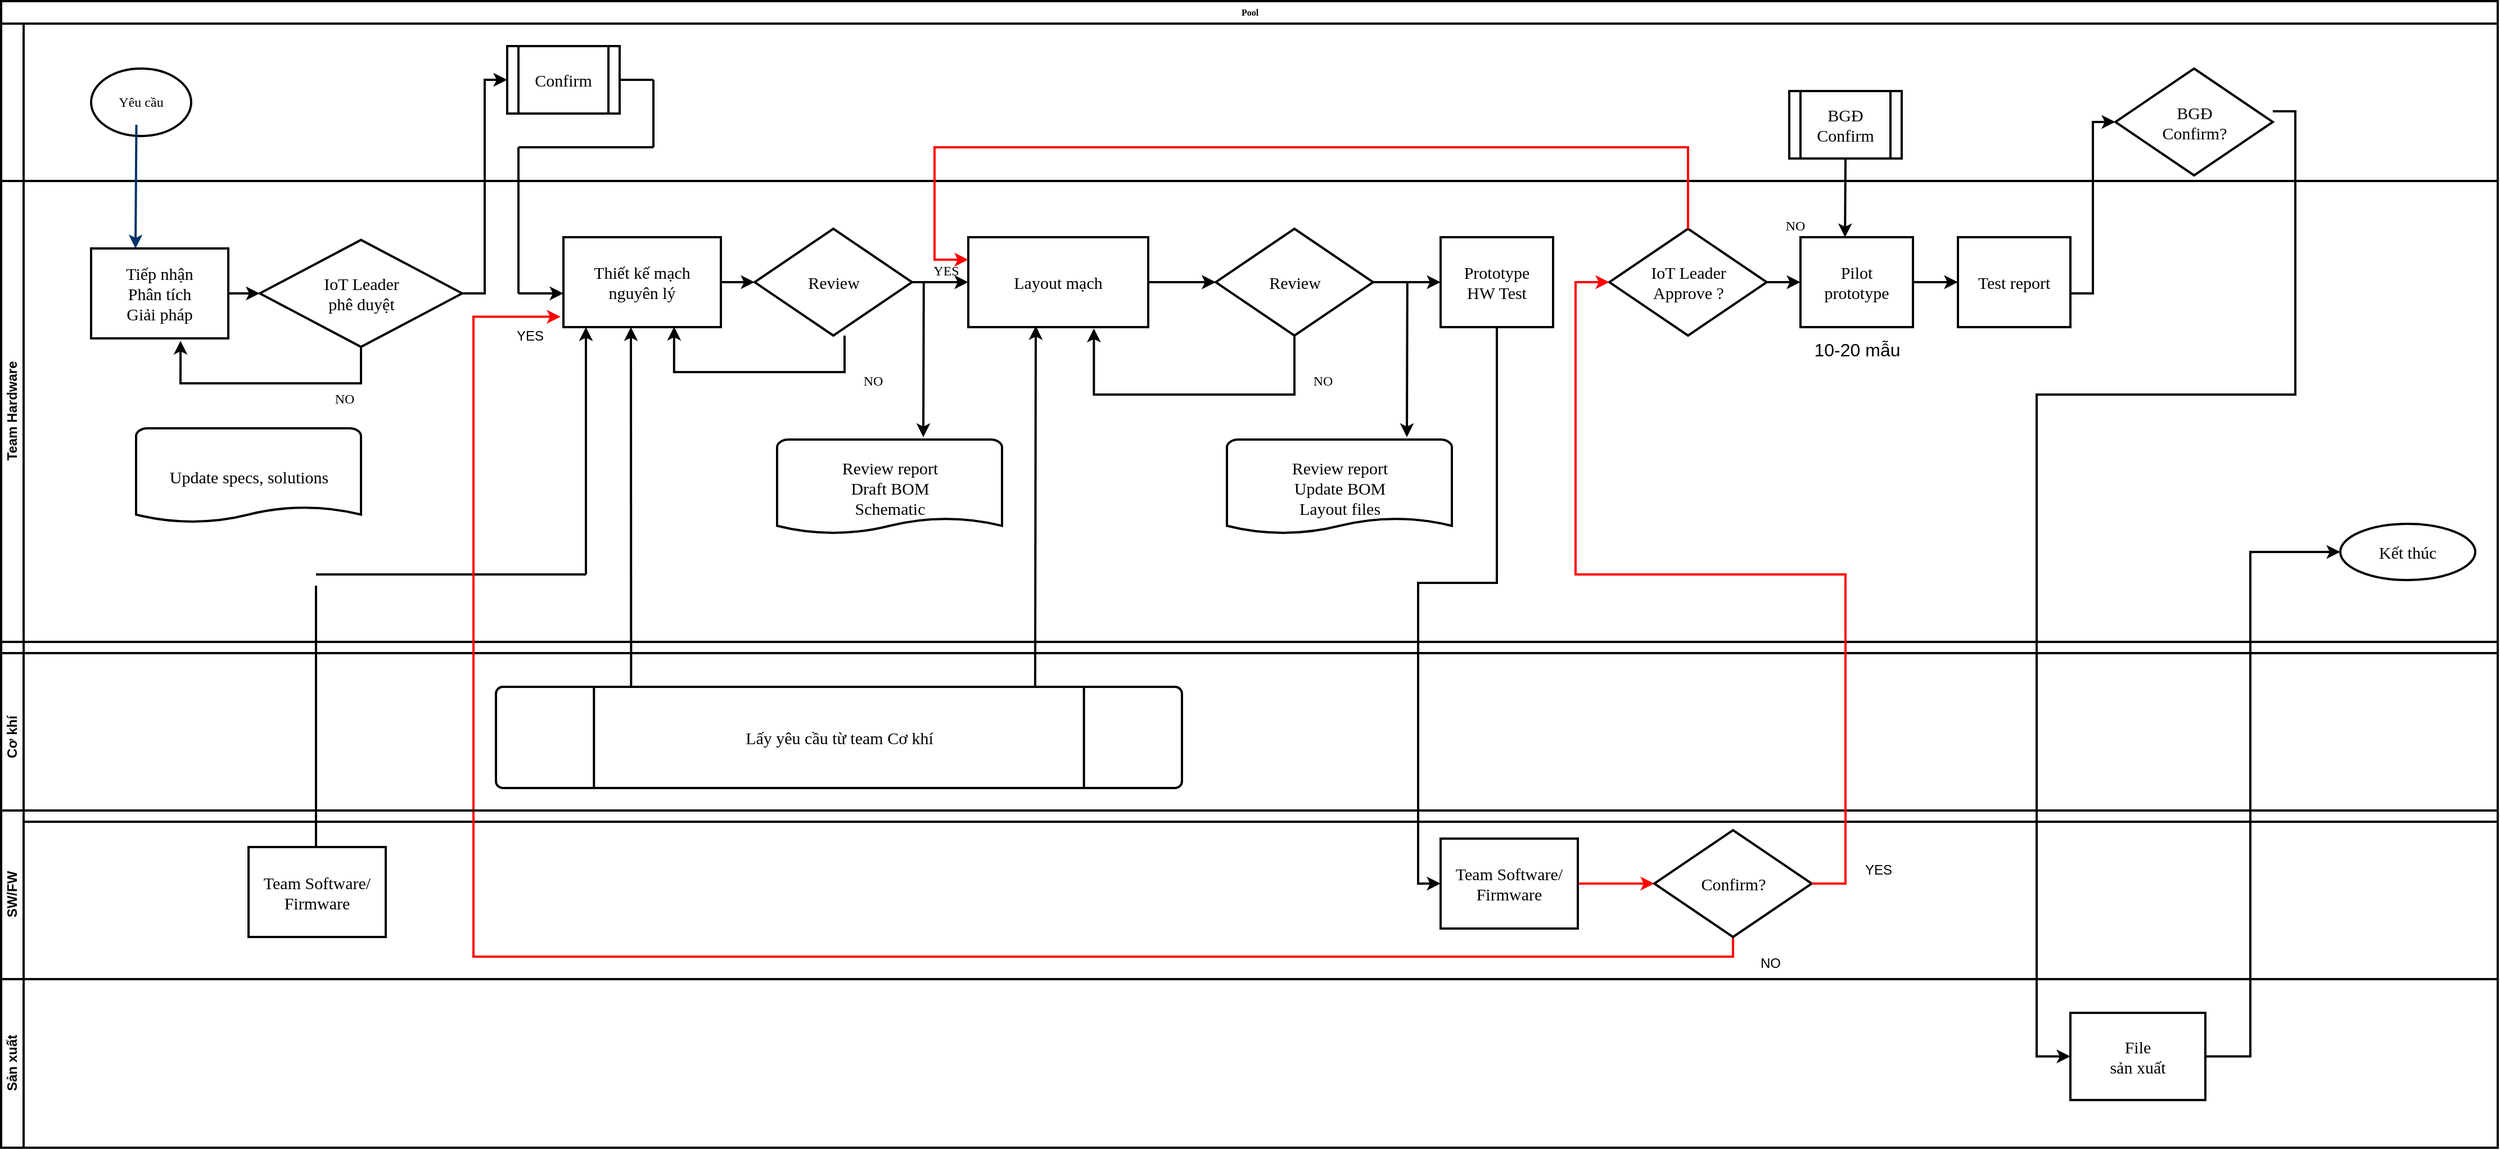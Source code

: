 <mxfile version="12.5.1" type="github">
  <diagram name="Page-1" id="c7488fd3-1785-93aa-aadb-54a6760d102a">
    <mxGraphModel dx="2600" dy="1555" grid="1" gridSize="10" guides="1" tooltips="1" connect="1" arrows="1" fold="1" page="1" pageScale="1" pageWidth="1100" pageHeight="850" background="#ffffff" math="0" shadow="0">
      <root>
        <mxCell id="0"/>
        <mxCell id="1" parent="0"/>
        <mxCell id="2b4e8129b02d487f-1" value="Pool" style="swimlane;html=1;childLayout=stackLayout;horizontal=1;startSize=20;horizontalStack=0;rounded=0;shadow=0;labelBackgroundColor=none;strokeWidth=2;fontFamily=Verdana;fontSize=8;align=center;movable=1;resizable=1;rotatable=1;deletable=1;editable=1;connectable=1;" parent="1" vertex="1">
          <mxGeometry x="40" y="170" width="2220" height="730" as="geometry"/>
        </mxCell>
        <mxCell id="2b4e8129b02d487f-2" value="BGĐ/ Khách hàng" style="swimlane;html=1;startSize=20;horizontal=0;strokeWidth=2;movable=1;resizable=1;rotatable=1;deletable=1;editable=1;connectable=1;" parent="2b4e8129b02d487f-1" vertex="1">
          <mxGeometry y="20" width="2220" height="560" as="geometry"/>
        </mxCell>
        <mxCell id="-Ed_zh9Tme-zRKof6G9Q-1" value="Yêu cầu" style="ellipse;whiteSpace=wrap;html=1;fontFamily=Verdana;strokeWidth=2;movable=1;resizable=1;rotatable=1;deletable=1;editable=1;connectable=1;" parent="2b4e8129b02d487f-2" vertex="1">
          <mxGeometry x="80" y="40" width="89" height="60" as="geometry"/>
        </mxCell>
        <mxCell id="-Ed_zh9Tme-zRKof6G9Q-17" value="Confirm" style="shape=process;whiteSpace=wrap;html=1;backgroundOutline=1;fontFamily=Verdana;fontSize=15;strokeWidth=2;movable=1;resizable=1;rotatable=1;deletable=1;editable=1;connectable=1;" parent="2b4e8129b02d487f-2" vertex="1">
          <mxGeometry x="450" y="20" width="100" height="60" as="geometry"/>
        </mxCell>
        <mxCell id="-Ed_zh9Tme-zRKof6G9Q-68" value="" style="endArrow=none;html=1;strokeWidth=2;movable=1;resizable=1;rotatable=1;deletable=1;editable=1;connectable=1;" parent="2b4e8129b02d487f-2" edge="1">
          <mxGeometry width="50" height="50" relative="1" as="geometry">
            <mxPoint x="460" y="110" as="sourcePoint"/>
            <mxPoint x="580" y="110" as="targetPoint"/>
          </mxGeometry>
        </mxCell>
        <mxCell id="-Ed_zh9Tme-zRKof6G9Q-69" value="" style="endArrow=none;html=1;strokeWidth=2;movable=1;resizable=1;rotatable=1;deletable=1;editable=1;connectable=1;" parent="2b4e8129b02d487f-2" edge="1">
          <mxGeometry width="50" height="50" relative="1" as="geometry">
            <mxPoint x="550" y="50" as="sourcePoint"/>
            <mxPoint x="580" y="50" as="targetPoint"/>
          </mxGeometry>
        </mxCell>
        <mxCell id="-Ed_zh9Tme-zRKof6G9Q-70" value="" style="endArrow=none;html=1;strokeWidth=2;movable=1;resizable=1;rotatable=1;deletable=1;editable=1;connectable=1;" parent="2b4e8129b02d487f-2" edge="1">
          <mxGeometry width="50" height="50" relative="1" as="geometry">
            <mxPoint x="580" y="110" as="sourcePoint"/>
            <mxPoint x="580" y="50" as="targetPoint"/>
          </mxGeometry>
        </mxCell>
        <mxCell id="2b4e8129b02d487f-3" value="Team Hardware" style="swimlane;html=1;startSize=20;horizontal=0;strokeWidth=2;movable=1;resizable=1;rotatable=1;deletable=1;editable=1;connectable=1;" parent="2b4e8129b02d487f-2" vertex="1">
          <mxGeometry y="140" width="2220" height="410" as="geometry"/>
        </mxCell>
        <mxCell id="-Ed_zh9Tme-zRKof6G9Q-3" value="IoT Leader&lt;br style=&quot;font-size: 15px&quot;&gt;phê duyệt" style="shape=mxgraph.flowchart.decision;strokeWidth=2;gradientColor=none;gradientDirection=north;fontStyle=0;html=1;fontFamily=Verdana;fontSize=15;movable=1;resizable=1;rotatable=1;deletable=1;editable=1;connectable=1;" parent="2b4e8129b02d487f-3" vertex="1">
          <mxGeometry x="230" y="52.44" width="180" height="95.12" as="geometry"/>
        </mxCell>
        <mxCell id="-Ed_zh9Tme-zRKof6G9Q-66" value="YES" style="text;html=1;align=center;verticalAlign=middle;resizable=1;points=[];autosize=1;strokeWidth=2;movable=1;rotatable=1;deletable=1;editable=1;connectable=1;" parent="2b4e8129b02d487f-3" vertex="1">
          <mxGeometry x="450" y="127.56" width="40" height="20" as="geometry"/>
        </mxCell>
        <mxCell id="-Ed_zh9Tme-zRKof6G9Q-67" value="" style="endArrow=none;html=1;strokeWidth=2;movable=1;resizable=1;rotatable=1;deletable=1;editable=1;connectable=1;" parent="2b4e8129b02d487f-3" edge="1">
          <mxGeometry width="50" height="50" relative="1" as="geometry">
            <mxPoint x="460" y="100" as="sourcePoint"/>
            <mxPoint x="460" y="-30" as="targetPoint"/>
          </mxGeometry>
        </mxCell>
        <mxCell id="-Ed_zh9Tme-zRKof6G9Q-74" value="" style="endArrow=classic;html=1;entryX=0;entryY=0.625;entryDx=0;entryDy=0;entryPerimeter=0;strokeWidth=2;movable=1;resizable=1;rotatable=1;deletable=1;editable=1;connectable=1;" parent="2b4e8129b02d487f-3" target="-Ed_zh9Tme-zRKof6G9Q-7" edge="1">
          <mxGeometry width="50" height="50" relative="1" as="geometry">
            <mxPoint x="460" y="100" as="sourcePoint"/>
            <mxPoint x="480" y="100" as="targetPoint"/>
          </mxGeometry>
        </mxCell>
        <mxCell id="-Ed_zh9Tme-zRKof6G9Q-41" value="Update specs, solutions" style="shape=mxgraph.flowchart.document;strokeWidth=2;gradientColor=none;gradientDirection=north;fontStyle=0;html=1;fontFamily=Verdana;fontSize=15;movable=1;resizable=1;rotatable=1;deletable=1;editable=1;connectable=1;" parent="2b4e8129b02d487f-3" vertex="1">
          <mxGeometry x="120" y="220" width="200" height="85" as="geometry"/>
        </mxCell>
        <mxCell id="-Ed_zh9Tme-zRKof6G9Q-79" value="" style="endArrow=classic;html=1;strokeWidth=2;movable=1;resizable=1;rotatable=1;deletable=1;editable=1;connectable=1;" parent="2b4e8129b02d487f-3" edge="1">
          <mxGeometry width="50" height="50" relative="1" as="geometry">
            <mxPoint x="520" y="350" as="sourcePoint"/>
            <mxPoint x="520" y="130" as="targetPoint"/>
          </mxGeometry>
        </mxCell>
        <mxCell id="-Ed_zh9Tme-zRKof6G9Q-81" value="" style="endArrow=none;html=1;strokeWidth=2;movable=1;resizable=1;rotatable=1;deletable=1;editable=1;connectable=1;" parent="2b4e8129b02d487f-3" edge="1">
          <mxGeometry width="50" height="50" relative="1" as="geometry">
            <mxPoint x="280" y="350" as="sourcePoint"/>
            <mxPoint x="520" y="350" as="targetPoint"/>
          </mxGeometry>
        </mxCell>
        <mxCell id="-Ed_zh9Tme-zRKof6G9Q-15" value="Review report&lt;br style=&quot;font-size: 15px;&quot;&gt;Update BOM&lt;br style=&quot;font-size: 15px;&quot;&gt;Layout files" style="shape=mxgraph.flowchart.document;strokeWidth=2;gradientColor=none;gradientDirection=north;fontStyle=0;html=1;fontFamily=Verdana;fontSize=15;movable=1;resizable=1;rotatable=1;deletable=1;editable=1;connectable=1;" parent="2b4e8129b02d487f-3" vertex="1">
          <mxGeometry x="1090" y="230" width="200" height="85" as="geometry"/>
        </mxCell>
        <mxCell id="-Ed_zh9Tme-zRKof6G9Q-143" value="" style="edgeStyle=orthogonalEdgeStyle;rounded=0;orthogonalLoop=1;jettySize=auto;html=1;strokeWidth=2;movable=1;resizable=1;rotatable=1;deletable=1;editable=1;connectable=1;" parent="2b4e8129b02d487f-3" source="-Ed_zh9Tme-zRKof6G9Q-33" target="-Ed_zh9Tme-zRKof6G9Q-56" edge="1">
          <mxGeometry relative="1" as="geometry"/>
        </mxCell>
        <mxCell id="-Ed_zh9Tme-zRKof6G9Q-33" value="IoT Leader&lt;br&gt;Approve ?" style="shape=mxgraph.flowchart.decision;strokeWidth=2;gradientColor=none;gradientDirection=north;fontStyle=0;html=1;fontFamily=Verdana;fontSize=15;movable=1;resizable=1;rotatable=1;deletable=1;editable=1;connectable=1;" parent="2b4e8129b02d487f-3" vertex="1">
          <mxGeometry x="1430" y="42.5" width="140" height="95" as="geometry"/>
        </mxCell>
        <mxCell id="-Ed_zh9Tme-zRKof6G9Q-22" value="YES" style="text;html=1;align=center;verticalAlign=middle;resizable=1;points=[];autosize=1;fontFamily=Verdana;strokeWidth=2;movable=1;rotatable=1;deletable=1;editable=1;connectable=1;" parent="2b4e8129b02d487f-3" vertex="1">
          <mxGeometry x="820" y="70" width="40" height="20" as="geometry"/>
        </mxCell>
        <mxCell id="-Ed_zh9Tme-zRKof6G9Q-48" value="Kết thúc" style="ellipse;whiteSpace=wrap;html=1;fontFamily=Verdana;fontSize=15;strokeWidth=2;movable=1;resizable=1;rotatable=1;deletable=1;editable=1;connectable=1;" parent="2b4e8129b02d487f-3" vertex="1">
          <mxGeometry x="2080" y="305" width="120" height="50" as="geometry"/>
        </mxCell>
        <mxCell id="-Ed_zh9Tme-zRKof6G9Q-91" value="BGĐ&lt;br&gt;Confirm" style="shape=process;whiteSpace=wrap;html=1;backgroundOutline=1;fontFamily=Verdana;fontSize=15;strokeWidth=2;movable=1;resizable=1;rotatable=1;deletable=1;editable=1;connectable=1;" parent="2b4e8129b02d487f-3" vertex="1">
          <mxGeometry x="1590" y="-80" width="100" height="60" as="geometry"/>
        </mxCell>
        <mxCell id="-Ed_zh9Tme-zRKof6G9Q-93" value="NO" style="text;html=1;align=center;verticalAlign=middle;resizable=1;points=[];autosize=1;fontFamily=Verdana;strokeWidth=2;movable=1;rotatable=1;deletable=1;editable=1;connectable=1;" parent="2b4e8129b02d487f-3" vertex="1">
          <mxGeometry x="1580" y="30" width="30" height="20" as="geometry"/>
        </mxCell>
        <mxCell id="-Ed_zh9Tme-zRKof6G9Q-109" value="" style="endArrow=classic;html=1;entryX=0.396;entryY=0.001;entryDx=0;entryDy=0;entryPerimeter=0;strokeWidth=2;movable=1;resizable=1;rotatable=1;deletable=1;editable=1;connectable=1;" parent="2b4e8129b02d487f-3" target="-Ed_zh9Tme-zRKof6G9Q-56" edge="1">
          <mxGeometry width="50" height="50" relative="1" as="geometry">
            <mxPoint x="1640" y="-20" as="sourcePoint"/>
            <mxPoint x="1690" y="-70" as="targetPoint"/>
          </mxGeometry>
        </mxCell>
        <mxCell id="-Ed_zh9Tme-zRKof6G9Q-144" value="" style="edgeStyle=orthogonalEdgeStyle;rounded=0;orthogonalLoop=1;jettySize=auto;html=1;strokeWidth=2;movable=1;resizable=1;rotatable=1;deletable=1;editable=1;connectable=1;" parent="2b4e8129b02d487f-3" source="-Ed_zh9Tme-zRKof6G9Q-56" target="-Ed_zh9Tme-zRKof6G9Q-43" edge="1">
          <mxGeometry relative="1" as="geometry"/>
        </mxCell>
        <mxCell id="-Ed_zh9Tme-zRKof6G9Q-56" value="&lt;span style=&quot;white-space: nowrap ; font-size: 15px&quot;&gt;Pilot&lt;br&gt;prototype&lt;br style=&quot;font-size: 15px&quot;&gt;&lt;/span&gt;" style="rounded=0;whiteSpace=wrap;html=1;fontFamily=Verdana;fontSize=15;strokeWidth=2;movable=1;resizable=1;rotatable=1;deletable=1;editable=1;connectable=1;" parent="2b4e8129b02d487f-3" vertex="1">
          <mxGeometry x="1600" y="50" width="100" height="80" as="geometry"/>
        </mxCell>
        <mxCell id="-Ed_zh9Tme-zRKof6G9Q-57" value="&lt;font style=&quot;font-size: 16px&quot;&gt;10-20 mẫu&lt;/font&gt;" style="text;html=1;align=center;verticalAlign=middle;resizable=1;points=[];autosize=1;strokeWidth=2;movable=1;rotatable=1;deletable=1;editable=1;connectable=1;" parent="2b4e8129b02d487f-3" vertex="1">
          <mxGeometry x="1605" y="140" width="90" height="20" as="geometry"/>
        </mxCell>
        <mxCell id="-Ed_zh9Tme-zRKof6G9Q-43" value="&lt;span style=&quot;white-space: nowrap ; font-size: 15px&quot;&gt;Test report&lt;br style=&quot;font-size: 15px&quot;&gt;&lt;/span&gt;" style="rounded=0;whiteSpace=wrap;html=1;fontFamily=Verdana;fontSize=15;strokeWidth=2;movable=1;resizable=1;rotatable=1;deletable=1;editable=1;connectable=1;" parent="2b4e8129b02d487f-3" vertex="1">
          <mxGeometry x="1740" y="50" width="100" height="80" as="geometry"/>
        </mxCell>
        <mxCell id="-Ed_zh9Tme-zRKof6G9Q-5" value="Review" style="shape=mxgraph.flowchart.decision;strokeWidth=2;gradientColor=none;gradientDirection=north;fontStyle=0;html=1;fontFamily=Verdana;fontSize=15;movable=1;resizable=1;rotatable=1;deletable=1;editable=1;connectable=1;" parent="2b4e8129b02d487f-3" vertex="1">
          <mxGeometry x="670" y="42.5" width="140" height="95" as="geometry"/>
        </mxCell>
        <mxCell id="BiKNIT_8K8UfS-GvBMvR-1" value="" style="endArrow=classic;html=1;entryX=0.148;entryY=-0.025;entryDx=0;entryDy=0;entryPerimeter=0;fontFamily=Verdana;strokeWidth=2;movable=1;resizable=1;rotatable=1;deletable=1;editable=1;connectable=1;" edge="1" parent="2b4e8129b02d487f-3">
          <mxGeometry width="50" height="50" relative="1" as="geometry">
            <mxPoint x="820.4" y="90" as="sourcePoint"/>
            <mxPoint x="820.0" y="227.875" as="targetPoint"/>
          </mxGeometry>
        </mxCell>
        <mxCell id="-Ed_zh9Tme-zRKof6G9Q-138" style="edgeStyle=orthogonalEdgeStyle;rounded=0;orthogonalLoop=1;jettySize=auto;html=1;entryX=0;entryY=0.5;entryDx=0;entryDy=0;strokeWidth=2;movable=1;resizable=1;rotatable=1;deletable=1;editable=1;connectable=1;" parent="2b4e8129b02d487f-2" source="-Ed_zh9Tme-zRKof6G9Q-3" target="-Ed_zh9Tme-zRKof6G9Q-17" edge="1">
          <mxGeometry relative="1" as="geometry"/>
        </mxCell>
        <mxCell id="-Ed_zh9Tme-zRKof6G9Q-110" value="BGĐ&lt;br&gt;Confirm?" style="shape=mxgraph.flowchart.decision;strokeWidth=2;gradientColor=none;gradientDirection=north;fontStyle=0;html=1;fontFamily=Verdana;fontSize=15;movable=1;resizable=1;rotatable=1;deletable=1;editable=1;connectable=1;" parent="2b4e8129b02d487f-2" vertex="1">
          <mxGeometry x="1880" y="40" width="140" height="95" as="geometry"/>
        </mxCell>
        <mxCell id="-Ed_zh9Tme-zRKof6G9Q-111" style="edgeStyle=orthogonalEdgeStyle;rounded=0;orthogonalLoop=1;jettySize=auto;html=1;entryX=0;entryY=0.5;entryDx=0;entryDy=0;entryPerimeter=0;strokeWidth=2;movable=1;resizable=1;rotatable=1;deletable=1;editable=1;connectable=1;" parent="2b4e8129b02d487f-2" source="-Ed_zh9Tme-zRKof6G9Q-43" target="-Ed_zh9Tme-zRKof6G9Q-110" edge="1">
          <mxGeometry relative="1" as="geometry">
            <Array as="points">
              <mxPoint x="1860" y="240"/>
              <mxPoint x="1860" y="88"/>
            </Array>
          </mxGeometry>
        </mxCell>
        <mxCell id="2b4e8129b02d487f-4" value="Cơ khí" style="swimlane;html=1;startSize=20;horizontal=0;strokeWidth=2;movable=1;resizable=1;rotatable=1;deletable=1;editable=1;connectable=1;" parent="2b4e8129b02d487f-1" vertex="1">
          <mxGeometry y="580" width="2220" height="150" as="geometry">
            <mxRectangle y="580" width="2440" height="20" as="alternateBounds"/>
          </mxGeometry>
        </mxCell>
        <mxCell id="-Ed_zh9Tme-zRKof6G9Q-8" value="Lấy yêu cầu từ team Cơ khí" style="shape=mxgraph.flowchart.predefined_process;strokeWidth=2;gradientColor=none;gradientDirection=north;fontStyle=0;html=1;fontFamily=Verdana;fontSize=15;movable=1;resizable=1;rotatable=1;deletable=1;editable=1;connectable=1;" parent="2b4e8129b02d487f-4" vertex="1">
          <mxGeometry x="440" y="30" width="610" height="90" as="geometry"/>
        </mxCell>
        <mxCell id="-Ed_zh9Tme-zRKof6G9Q-80" value="" style="endArrow=none;html=1;strokeWidth=2;movable=1;resizable=1;rotatable=1;deletable=1;editable=1;connectable=1;" parent="2b4e8129b02d487f-4" edge="1">
          <mxGeometry width="50" height="50" relative="1" as="geometry">
            <mxPoint x="280" y="180" as="sourcePoint"/>
            <mxPoint x="280" y="-60" as="targetPoint"/>
          </mxGeometry>
        </mxCell>
        <mxCell id="-Ed_zh9Tme-zRKof6G9Q-2" style="fontStyle=1;strokeColor=#003366;strokeWidth=2;html=1;exitX=0.5;exitY=1;exitDx=0;exitDy=0;fontFamily=Verdana;movable=1;resizable=1;rotatable=1;deletable=1;editable=1;connectable=1;" parent="1" edge="1">
          <mxGeometry relative="1" as="geometry">
            <mxPoint x="160.25" y="280" as="sourcePoint"/>
            <mxPoint x="159.5" y="390" as="targetPoint"/>
          </mxGeometry>
        </mxCell>
        <mxCell id="-Ed_zh9Tme-zRKof6G9Q-4" value="" style="edgeStyle=orthogonalEdgeStyle;rounded=0;orthogonalLoop=1;jettySize=auto;html=1;fontFamily=Verdana;strokeWidth=2;movable=1;resizable=1;rotatable=1;deletable=1;editable=1;connectable=1;" parent="1" source="-Ed_zh9Tme-zRKof6G9Q-5" target="-Ed_zh9Tme-zRKof6G9Q-10" edge="1">
          <mxGeometry relative="1" as="geometry"/>
        </mxCell>
        <mxCell id="-Ed_zh9Tme-zRKof6G9Q-6" value="" style="edgeStyle=orthogonalEdgeStyle;rounded=0;orthogonalLoop=1;jettySize=auto;html=1;fontFamily=Verdana;strokeWidth=2;movable=1;resizable=1;rotatable=1;deletable=1;editable=1;connectable=1;" parent="1" source="-Ed_zh9Tme-zRKof6G9Q-7" target="-Ed_zh9Tme-zRKof6G9Q-5" edge="1">
          <mxGeometry relative="1" as="geometry"/>
        </mxCell>
        <mxCell id="-Ed_zh9Tme-zRKof6G9Q-9" value="" style="edgeStyle=orthogonalEdgeStyle;rounded=0;orthogonalLoop=1;jettySize=auto;html=1;fontFamily=Verdana;strokeWidth=2;movable=1;resizable=1;rotatable=1;deletable=1;editable=1;connectable=1;" parent="1" source="-Ed_zh9Tme-zRKof6G9Q-10" target="-Ed_zh9Tme-zRKof6G9Q-12" edge="1">
          <mxGeometry relative="1" as="geometry"/>
        </mxCell>
        <mxCell id="-Ed_zh9Tme-zRKof6G9Q-11" value="" style="edgeStyle=orthogonalEdgeStyle;rounded=0;orthogonalLoop=1;jettySize=auto;html=1;fontFamily=Verdana;strokeWidth=2;movable=1;resizable=1;rotatable=1;deletable=1;editable=1;connectable=1;" parent="1" source="-Ed_zh9Tme-zRKof6G9Q-12" target="-Ed_zh9Tme-zRKof6G9Q-14" edge="1">
          <mxGeometry relative="1" as="geometry"/>
        </mxCell>
        <mxCell id="-Ed_zh9Tme-zRKof6G9Q-31" value="" style="endArrow=classic;html=1;entryX=0.148;entryY=-0.025;entryDx=0;entryDy=0;entryPerimeter=0;fontFamily=Verdana;strokeWidth=2;movable=1;resizable=1;rotatable=1;deletable=1;editable=1;connectable=1;" parent="1" edge="1">
          <mxGeometry width="50" height="50" relative="1" as="geometry">
            <mxPoint x="1290.4" y="420" as="sourcePoint"/>
            <mxPoint x="1290" y="557.875" as="targetPoint"/>
          </mxGeometry>
        </mxCell>
        <mxCell id="-Ed_zh9Tme-zRKof6G9Q-49" value="" style="endArrow=classic;html=1;strokeWidth=2;exitX=0.197;exitY=0.011;exitDx=0;exitDy=0;exitPerimeter=0;movable=1;resizable=1;rotatable=1;deletable=1;editable=1;connectable=1;" parent="1" source="-Ed_zh9Tme-zRKof6G9Q-8" edge="1">
          <mxGeometry width="50" height="50" relative="1" as="geometry">
            <mxPoint x="550" y="510" as="sourcePoint"/>
            <mxPoint x="600" y="460" as="targetPoint"/>
          </mxGeometry>
        </mxCell>
        <mxCell id="-Ed_zh9Tme-zRKof6G9Q-52" value="" style="endArrow=classic;html=1;strokeWidth=2;exitX=0.786;exitY=0.011;exitDx=0;exitDy=0;exitPerimeter=0;movable=1;resizable=1;rotatable=1;deletable=1;editable=1;connectable=1;" parent="1" source="-Ed_zh9Tme-zRKof6G9Q-8" edge="1">
          <mxGeometry width="50" height="50" relative="1" as="geometry">
            <mxPoint x="960.17" y="690.0" as="sourcePoint"/>
            <mxPoint x="960" y="459.01" as="targetPoint"/>
          </mxGeometry>
        </mxCell>
        <mxCell id="-Ed_zh9Tme-zRKof6G9Q-140" style="edgeStyle=orthogonalEdgeStyle;rounded=0;orthogonalLoop=1;jettySize=auto;html=1;strokeWidth=2;entryX=0.703;entryY=0.995;entryDx=0;entryDy=0;entryPerimeter=0;movable=1;resizable=1;rotatable=1;deletable=1;editable=1;connectable=1;" parent="1" source="-Ed_zh9Tme-zRKof6G9Q-5" target="-Ed_zh9Tme-zRKof6G9Q-7" edge="1">
          <mxGeometry relative="1" as="geometry">
            <mxPoint x="790" y="520" as="targetPoint"/>
            <Array as="points">
              <mxPoint x="790" y="500"/>
              <mxPoint x="638" y="500"/>
            </Array>
          </mxGeometry>
        </mxCell>
        <mxCell id="-Ed_zh9Tme-zRKof6G9Q-7" value="&lt;span style=&quot;white-space: nowrap ; font-size: 15px&quot;&gt;Thiết kế mạch &lt;br&gt;nguyên lý&lt;/span&gt;" style="rounded=0;whiteSpace=wrap;html=1;fontFamily=Verdana;fontSize=15;strokeWidth=2;movable=1;resizable=1;rotatable=1;deletable=1;editable=1;connectable=1;" parent="1" vertex="1">
          <mxGeometry x="540" y="380" width="140" height="80" as="geometry"/>
        </mxCell>
        <mxCell id="-Ed_zh9Tme-zRKof6G9Q-141" value="" style="edgeStyle=orthogonalEdgeStyle;rounded=0;orthogonalLoop=1;jettySize=auto;html=1;strokeWidth=2;movable=1;resizable=1;rotatable=1;deletable=1;editable=1;connectable=1;" parent="1" source="-Ed_zh9Tme-zRKof6G9Q-10" target="-Ed_zh9Tme-zRKof6G9Q-12" edge="1">
          <mxGeometry relative="1" as="geometry"/>
        </mxCell>
        <mxCell id="-Ed_zh9Tme-zRKof6G9Q-10" value="&lt;span style=&quot;white-space: nowrap; font-size: 15px;&quot;&gt;Layout mạch&lt;/span&gt;" style="rounded=0;whiteSpace=wrap;html=1;fontFamily=Verdana;fontSize=15;strokeWidth=2;movable=1;resizable=1;rotatable=1;deletable=1;editable=1;connectable=1;" parent="1" vertex="1">
          <mxGeometry x="900" y="380" width="160" height="80" as="geometry"/>
        </mxCell>
        <mxCell id="-Ed_zh9Tme-zRKof6G9Q-142" style="edgeStyle=orthogonalEdgeStyle;rounded=0;orthogonalLoop=1;jettySize=auto;html=1;entryX=0.698;entryY=1.015;entryDx=0;entryDy=0;entryPerimeter=0;strokeWidth=2;movable=1;resizable=1;rotatable=1;deletable=1;editable=1;connectable=1;" parent="1" source="-Ed_zh9Tme-zRKof6G9Q-12" target="-Ed_zh9Tme-zRKof6G9Q-10" edge="1">
          <mxGeometry relative="1" as="geometry">
            <Array as="points">
              <mxPoint x="1190" y="520"/>
              <mxPoint x="1012" y="520"/>
            </Array>
          </mxGeometry>
        </mxCell>
        <mxCell id="-Ed_zh9Tme-zRKof6G9Q-12" value="Review" style="shape=mxgraph.flowchart.decision;strokeWidth=2;gradientColor=none;gradientDirection=north;fontStyle=0;html=1;fontFamily=Verdana;fontSize=15;movable=1;resizable=1;rotatable=1;deletable=1;editable=1;connectable=1;" parent="1" vertex="1">
          <mxGeometry x="1120" y="372.5" width="140" height="95" as="geometry"/>
        </mxCell>
        <mxCell id="BiKNIT_8K8UfS-GvBMvR-2" style="edgeStyle=orthogonalEdgeStyle;rounded=0;orthogonalLoop=1;jettySize=auto;html=1;entryX=0;entryY=0.5;entryDx=0;entryDy=0;strokeWidth=2;" edge="1" parent="1" source="-Ed_zh9Tme-zRKof6G9Q-14" target="-Ed_zh9Tme-zRKof6G9Q-124">
          <mxGeometry relative="1" as="geometry"/>
        </mxCell>
        <mxCell id="-Ed_zh9Tme-zRKof6G9Q-14" value="&lt;span style=&quot;white-space: nowrap ; font-size: 15px&quot;&gt;Prototype&lt;br style=&quot;font-size: 15px&quot;&gt;HW Test&lt;br style=&quot;font-size: 15px&quot;&gt;&lt;/span&gt;" style="rounded=0;whiteSpace=wrap;html=1;fontFamily=Verdana;fontSize=15;strokeWidth=2;movable=1;resizable=1;rotatable=1;deletable=1;editable=1;connectable=1;" parent="1" vertex="1">
          <mxGeometry x="1320" y="380" width="100" height="80" as="geometry"/>
        </mxCell>
        <mxCell id="-Ed_zh9Tme-zRKof6G9Q-63" value="" style="edgeStyle=orthogonalEdgeStyle;rounded=0;orthogonalLoop=1;jettySize=auto;html=1;strokeWidth=2;movable=1;resizable=1;rotatable=1;deletable=1;editable=1;connectable=1;" parent="1" source="-Ed_zh9Tme-zRKof6G9Q-18" target="-Ed_zh9Tme-zRKof6G9Q-3" edge="1">
          <mxGeometry relative="1" as="geometry"/>
        </mxCell>
        <mxCell id="-Ed_zh9Tme-zRKof6G9Q-18" value="Tiếp nhận&lt;br&gt;Phân tích&lt;br&gt;Giải pháp" style="rounded=0;whiteSpace=wrap;html=1;fontFamily=Verdana;fontSize=15;strokeWidth=2;movable=1;resizable=1;rotatable=1;deletable=1;editable=1;connectable=1;" parent="1" vertex="1">
          <mxGeometry x="120" y="390" width="122" height="80" as="geometry"/>
        </mxCell>
        <mxCell id="-Ed_zh9Tme-zRKof6G9Q-26" value="NO" style="text;html=1;align=center;verticalAlign=middle;resizable=1;points=[];autosize=1;fontFamily=Verdana;strokeWidth=2;movable=1;rotatable=1;deletable=1;editable=1;connectable=1;" parent="1" vertex="1">
          <mxGeometry x="800" y="497.5" width="30" height="20" as="geometry"/>
        </mxCell>
        <mxCell id="-Ed_zh9Tme-zRKof6G9Q-29" value="NO" style="text;html=1;align=center;verticalAlign=middle;resizable=1;points=[];autosize=1;fontFamily=Verdana;strokeWidth=2;movable=1;rotatable=1;deletable=1;editable=1;connectable=1;" parent="1" vertex="1">
          <mxGeometry x="1200" y="497.5" width="30" height="20" as="geometry"/>
        </mxCell>
        <mxCell id="-Ed_zh9Tme-zRKof6G9Q-50" value="Review report&lt;br style=&quot;font-size: 15px;&quot;&gt;Draft BOM&lt;br style=&quot;font-size: 15px;&quot;&gt;Schematic" style="shape=mxgraph.flowchart.document;strokeWidth=2;gradientColor=none;gradientDirection=north;fontStyle=0;html=1;fontFamily=Verdana;fontSize=15;movable=1;resizable=1;rotatable=1;deletable=1;editable=1;connectable=1;" parent="1" vertex="1">
          <mxGeometry x="730" y="560" width="200" height="85" as="geometry"/>
        </mxCell>
        <mxCell id="-Ed_zh9Tme-zRKof6G9Q-59" value="&lt;span style=&quot;font-family: &amp;#34;verdana&amp;#34;&quot;&gt;NO&lt;/span&gt;" style="text;html=1;align=center;verticalAlign=middle;resizable=1;points=[];autosize=1;strokeWidth=2;movable=1;rotatable=1;deletable=1;editable=1;connectable=1;" parent="1" vertex="1">
          <mxGeometry x="330" y="514" width="30" height="20" as="geometry"/>
        </mxCell>
        <mxCell id="-Ed_zh9Tme-zRKof6G9Q-114" style="edgeStyle=orthogonalEdgeStyle;rounded=0;orthogonalLoop=1;jettySize=auto;html=1;entryX=-0.018;entryY=0.884;entryDx=0;entryDy=0;entryPerimeter=0;strokeWidth=2;strokeColor=#FF0000;movable=1;resizable=1;rotatable=1;deletable=1;editable=1;connectable=1;" parent="1" source="-Ed_zh9Tme-zRKof6G9Q-86" target="-Ed_zh9Tme-zRKof6G9Q-7" edge="1">
          <mxGeometry relative="1" as="geometry">
            <mxPoint x="500" y="450" as="targetPoint"/>
            <Array as="points">
              <mxPoint x="1580" y="1020"/>
              <mxPoint x="460" y="1020"/>
              <mxPoint x="460" y="451"/>
            </Array>
          </mxGeometry>
        </mxCell>
        <mxCell id="-Ed_zh9Tme-zRKof6G9Q-116" style="edgeStyle=orthogonalEdgeStyle;rounded=0;orthogonalLoop=1;jettySize=auto;html=1;entryX=0;entryY=0.25;entryDx=0;entryDy=0;strokeWidth=2;strokeColor=#FF0000;movable=1;resizable=1;rotatable=1;deletable=1;editable=1;connectable=1;" parent="1" source="-Ed_zh9Tme-zRKof6G9Q-33" target="-Ed_zh9Tme-zRKof6G9Q-10" edge="1">
          <mxGeometry relative="1" as="geometry">
            <Array as="points">
              <mxPoint x="1540" y="300"/>
              <mxPoint x="870" y="300"/>
              <mxPoint x="870" y="400"/>
            </Array>
          </mxGeometry>
        </mxCell>
        <mxCell id="-Ed_zh9Tme-zRKof6G9Q-117" value="SW/FW" style="swimlane;html=1;startSize=20;horizontal=0;strokeWidth=2;movable=1;resizable=1;rotatable=1;deletable=1;editable=1;connectable=1;" parent="1" vertex="1">
          <mxGeometry x="40" y="890" width="2220" height="150" as="geometry">
            <mxRectangle y="580" width="2440" height="20" as="alternateBounds"/>
          </mxGeometry>
        </mxCell>
        <mxCell id="-Ed_zh9Tme-zRKof6G9Q-121" value="Team Software/ Firmware" style="rounded=0;whiteSpace=wrap;html=1;fontFamily=Verdana;fontSize=15;strokeWidth=2;movable=1;resizable=1;rotatable=1;deletable=1;editable=1;connectable=1;" parent="-Ed_zh9Tme-zRKof6G9Q-117" vertex="1">
          <mxGeometry x="220" y="32.5" width="122" height="80" as="geometry"/>
        </mxCell>
        <mxCell id="-Ed_zh9Tme-zRKof6G9Q-146" value="" style="edgeStyle=orthogonalEdgeStyle;rounded=0;orthogonalLoop=1;jettySize=auto;html=1;strokeColor=#FF0000;strokeWidth=2;movable=1;resizable=1;rotatable=1;deletable=1;editable=1;connectable=1;" parent="-Ed_zh9Tme-zRKof6G9Q-117" source="-Ed_zh9Tme-zRKof6G9Q-124" target="-Ed_zh9Tme-zRKof6G9Q-86" edge="1">
          <mxGeometry relative="1" as="geometry"/>
        </mxCell>
        <mxCell id="-Ed_zh9Tme-zRKof6G9Q-124" value="Team Software/ Firmware" style="rounded=0;whiteSpace=wrap;html=1;fontFamily=Verdana;fontSize=15;strokeWidth=2;movable=1;resizable=1;rotatable=1;deletable=1;editable=1;connectable=1;" parent="-Ed_zh9Tme-zRKof6G9Q-117" vertex="1">
          <mxGeometry x="1280" y="25" width="122" height="80" as="geometry"/>
        </mxCell>
        <mxCell id="-Ed_zh9Tme-zRKof6G9Q-86" value="Confirm?" style="shape=mxgraph.flowchart.decision;strokeWidth=2;gradientColor=none;gradientDirection=north;fontStyle=0;html=1;fontFamily=Verdana;fontSize=15;movable=1;resizable=1;rotatable=1;deletable=1;editable=1;connectable=1;" parent="-Ed_zh9Tme-zRKof6G9Q-117" vertex="1">
          <mxGeometry x="1470" y="17.5" width="140" height="95" as="geometry"/>
        </mxCell>
        <mxCell id="-Ed_zh9Tme-zRKof6G9Q-126" style="edgeStyle=orthogonalEdgeStyle;rounded=0;orthogonalLoop=1;jettySize=auto;html=1;entryX=0;entryY=0.5;entryDx=0;entryDy=0;strokeWidth=2;movable=1;resizable=1;rotatable=1;deletable=1;editable=1;connectable=1;" parent="1" source="-Ed_zh9Tme-zRKof6G9Q-110" target="-Ed_zh9Tme-zRKof6G9Q-125" edge="1">
          <mxGeometry relative="1" as="geometry">
            <Array as="points">
              <mxPoint x="2080" y="268"/>
              <mxPoint x="2080" y="520"/>
              <mxPoint x="1850" y="520"/>
              <mxPoint x="1850" y="1109"/>
            </Array>
          </mxGeometry>
        </mxCell>
        <mxCell id="-Ed_zh9Tme-zRKof6G9Q-132" value="Sản xuất" style="swimlane;html=1;startSize=20;horizontal=0;strokeWidth=2;movable=1;resizable=1;rotatable=1;deletable=1;editable=1;connectable=1;" parent="1" vertex="1">
          <mxGeometry x="40" y="1040" width="2220" height="150" as="geometry">
            <mxRectangle y="150" width="2440" height="20" as="alternateBounds"/>
          </mxGeometry>
        </mxCell>
        <mxCell id="-Ed_zh9Tme-zRKof6G9Q-125" value="File&lt;br&gt;sản xuất" style="rounded=0;whiteSpace=wrap;html=1;fontFamily=Verdana;fontSize=15;strokeWidth=2;movable=1;resizable=1;rotatable=1;deletable=1;editable=1;connectable=1;" parent="-Ed_zh9Tme-zRKof6G9Q-132" vertex="1">
          <mxGeometry x="1840" y="30" width="120" height="77.56" as="geometry"/>
        </mxCell>
        <mxCell id="-Ed_zh9Tme-zRKof6G9Q-139" style="edgeStyle=orthogonalEdgeStyle;rounded=0;orthogonalLoop=1;jettySize=auto;html=1;entryX=0.652;entryY=1.027;entryDx=0;entryDy=0;entryPerimeter=0;strokeWidth=2;movable=1;resizable=1;rotatable=1;deletable=1;editable=1;connectable=1;" parent="1" source="-Ed_zh9Tme-zRKof6G9Q-3" target="-Ed_zh9Tme-zRKof6G9Q-18" edge="1">
          <mxGeometry relative="1" as="geometry">
            <Array as="points">
              <mxPoint x="360" y="510"/>
              <mxPoint x="200" y="510"/>
            </Array>
          </mxGeometry>
        </mxCell>
        <mxCell id="-Ed_zh9Tme-zRKof6G9Q-145" style="edgeStyle=orthogonalEdgeStyle;rounded=0;orthogonalLoop=1;jettySize=auto;html=1;entryX=0;entryY=0.5;entryDx=0;entryDy=0;strokeWidth=2;movable=1;resizable=1;rotatable=1;deletable=1;editable=1;connectable=1;" parent="1" source="-Ed_zh9Tme-zRKof6G9Q-125" target="-Ed_zh9Tme-zRKof6G9Q-48" edge="1">
          <mxGeometry relative="1" as="geometry">
            <Array as="points">
              <mxPoint x="2040" y="1109"/>
              <mxPoint x="2040" y="660"/>
            </Array>
          </mxGeometry>
        </mxCell>
        <mxCell id="-Ed_zh9Tme-zRKof6G9Q-148" style="edgeStyle=orthogonalEdgeStyle;rounded=0;orthogonalLoop=1;jettySize=auto;html=1;entryX=0;entryY=0.5;entryDx=0;entryDy=0;entryPerimeter=0;strokeColor=#FF0000;strokeWidth=2;movable=1;resizable=1;rotatable=1;deletable=1;editable=1;connectable=1;" parent="1" source="-Ed_zh9Tme-zRKof6G9Q-86" target="-Ed_zh9Tme-zRKof6G9Q-33" edge="1">
          <mxGeometry relative="1" as="geometry">
            <Array as="points">
              <mxPoint x="1680" y="955"/>
              <mxPoint x="1680" y="680"/>
              <mxPoint x="1440" y="680"/>
              <mxPoint x="1440" y="420"/>
            </Array>
          </mxGeometry>
        </mxCell>
        <mxCell id="-Ed_zh9Tme-zRKof6G9Q-149" value="NO" style="text;html=1;align=center;verticalAlign=middle;resizable=1;points=[];autosize=1;movable=1;rotatable=1;deletable=1;editable=1;connectable=1;" parent="1" vertex="1">
          <mxGeometry x="1598" y="1016" width="30" height="20" as="geometry"/>
        </mxCell>
        <mxCell id="-Ed_zh9Tme-zRKof6G9Q-150" value="YES" style="text;html=1;align=center;verticalAlign=middle;resizable=1;points=[];autosize=1;movable=1;rotatable=1;deletable=1;editable=1;connectable=1;" parent="1" vertex="1">
          <mxGeometry x="1689" y="933" width="40" height="20" as="geometry"/>
        </mxCell>
      </root>
    </mxGraphModel>
  </diagram>
</mxfile>
